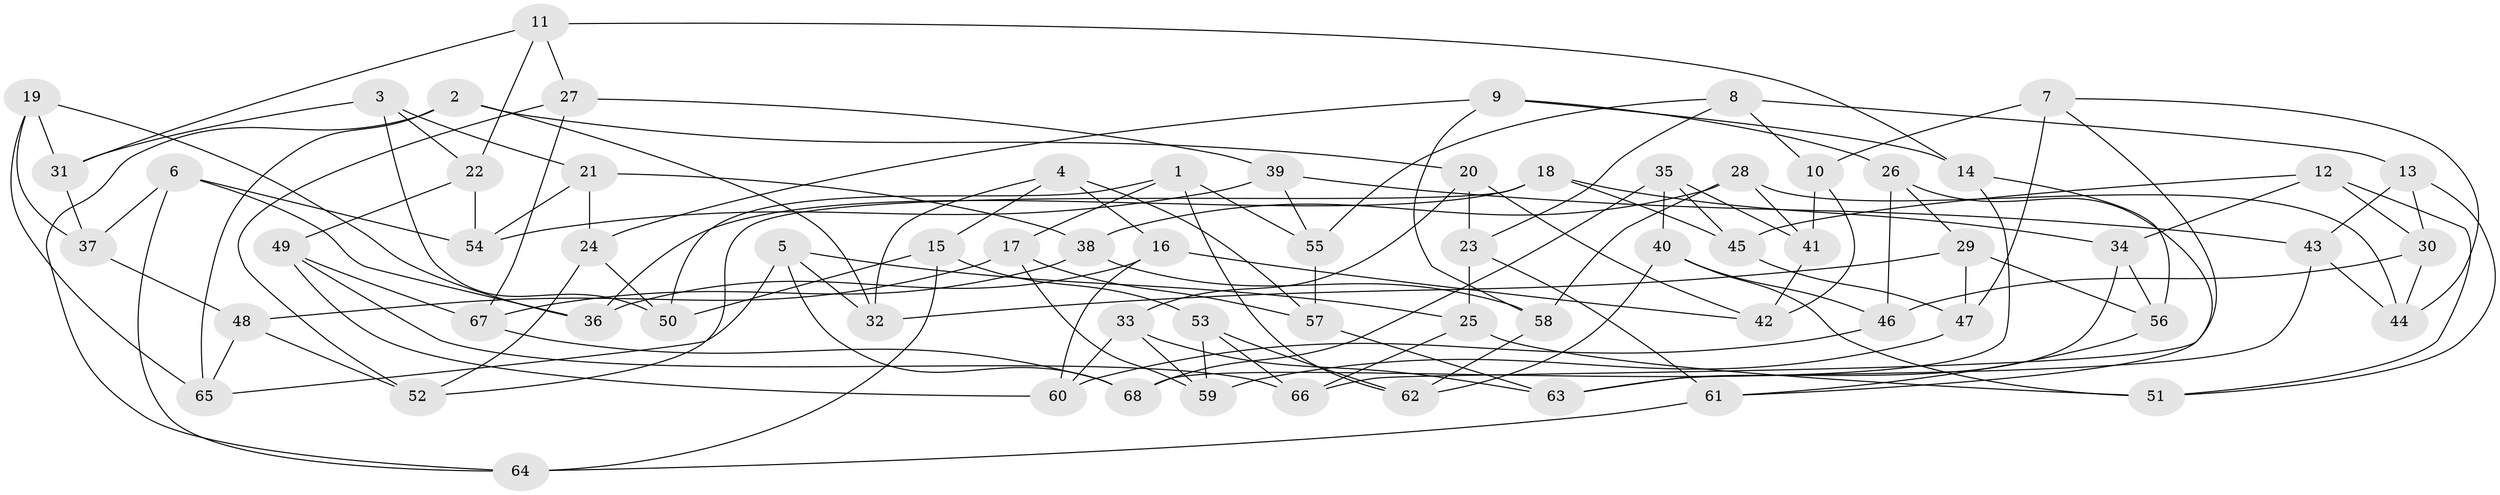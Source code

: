 // coarse degree distribution, {4: 0.5416666666666666, 6: 0.20833333333333334, 3: 0.08333333333333333, 5: 0.16666666666666666}
// Generated by graph-tools (version 1.1) at 2025/38/03/04/25 23:38:17]
// undirected, 68 vertices, 136 edges
graph export_dot {
  node [color=gray90,style=filled];
  1;
  2;
  3;
  4;
  5;
  6;
  7;
  8;
  9;
  10;
  11;
  12;
  13;
  14;
  15;
  16;
  17;
  18;
  19;
  20;
  21;
  22;
  23;
  24;
  25;
  26;
  27;
  28;
  29;
  30;
  31;
  32;
  33;
  34;
  35;
  36;
  37;
  38;
  39;
  40;
  41;
  42;
  43;
  44;
  45;
  46;
  47;
  48;
  49;
  50;
  51;
  52;
  53;
  54;
  55;
  56;
  57;
  58;
  59;
  60;
  61;
  62;
  63;
  64;
  65;
  66;
  67;
  68;
  1 -- 17;
  1 -- 55;
  1 -- 62;
  1 -- 50;
  2 -- 20;
  2 -- 65;
  2 -- 32;
  2 -- 64;
  3 -- 31;
  3 -- 21;
  3 -- 50;
  3 -- 22;
  4 -- 57;
  4 -- 15;
  4 -- 16;
  4 -- 32;
  5 -- 32;
  5 -- 65;
  5 -- 25;
  5 -- 68;
  6 -- 36;
  6 -- 64;
  6 -- 54;
  6 -- 37;
  7 -- 47;
  7 -- 44;
  7 -- 10;
  7 -- 66;
  8 -- 23;
  8 -- 13;
  8 -- 10;
  8 -- 55;
  9 -- 14;
  9 -- 58;
  9 -- 24;
  9 -- 26;
  10 -- 41;
  10 -- 42;
  11 -- 31;
  11 -- 27;
  11 -- 22;
  11 -- 14;
  12 -- 30;
  12 -- 51;
  12 -- 45;
  12 -- 34;
  13 -- 51;
  13 -- 30;
  13 -- 43;
  14 -- 68;
  14 -- 56;
  15 -- 50;
  15 -- 64;
  15 -- 53;
  16 -- 60;
  16 -- 42;
  16 -- 36;
  17 -- 48;
  17 -- 59;
  17 -- 57;
  18 -- 52;
  18 -- 36;
  18 -- 34;
  18 -- 45;
  19 -- 37;
  19 -- 31;
  19 -- 65;
  19 -- 36;
  20 -- 23;
  20 -- 42;
  20 -- 33;
  21 -- 24;
  21 -- 38;
  21 -- 54;
  22 -- 54;
  22 -- 49;
  23 -- 61;
  23 -- 25;
  24 -- 50;
  24 -- 52;
  25 -- 66;
  25 -- 51;
  26 -- 61;
  26 -- 46;
  26 -- 29;
  27 -- 39;
  27 -- 52;
  27 -- 67;
  28 -- 41;
  28 -- 38;
  28 -- 58;
  28 -- 44;
  29 -- 47;
  29 -- 32;
  29 -- 56;
  30 -- 44;
  30 -- 46;
  31 -- 37;
  33 -- 60;
  33 -- 63;
  33 -- 59;
  34 -- 63;
  34 -- 56;
  35 -- 41;
  35 -- 45;
  35 -- 40;
  35 -- 68;
  37 -- 48;
  38 -- 67;
  38 -- 58;
  39 -- 55;
  39 -- 54;
  39 -- 43;
  40 -- 46;
  40 -- 51;
  40 -- 62;
  41 -- 42;
  43 -- 44;
  43 -- 63;
  45 -- 47;
  46 -- 60;
  47 -- 59;
  48 -- 52;
  48 -- 65;
  49 -- 60;
  49 -- 66;
  49 -- 67;
  53 -- 62;
  53 -- 66;
  53 -- 59;
  55 -- 57;
  56 -- 61;
  57 -- 63;
  58 -- 62;
  61 -- 64;
  67 -- 68;
}

